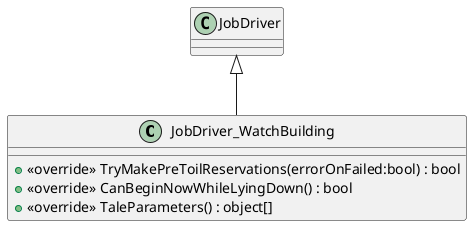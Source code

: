 @startuml
class JobDriver_WatchBuilding {
    + <<override>> TryMakePreToilReservations(errorOnFailed:bool) : bool
    + <<override>> CanBeginNowWhileLyingDown() : bool
    + <<override>> TaleParameters() : object[]
}
JobDriver <|-- JobDriver_WatchBuilding
@enduml
